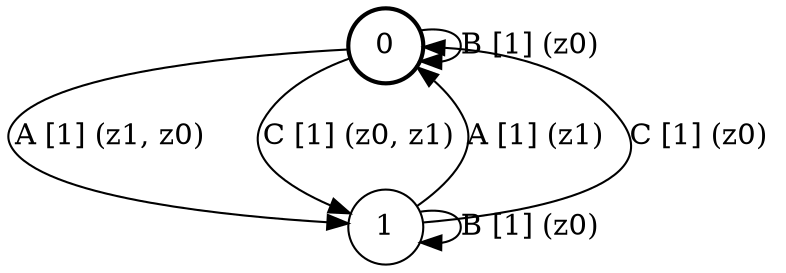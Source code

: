 # generated file, don't try to modify
# command: dot -Tpng <filename> > tree.png
digraph Automaton {
    node [shape = circle];
    0 [style = "bold"];
    0 -> 0 [label = "B [1] (z0) "];
    0 -> 1 [label = "A [1] (z1, z0) "];
    0 -> 1 [label = "C [1] (z0, z1) "];
    1 -> 1 [label = "B [1] (z0) "];
    1 -> 0 [label = "A [1] (z1) "];
    1 -> 0 [label = "C [1] (z0) "];
}
